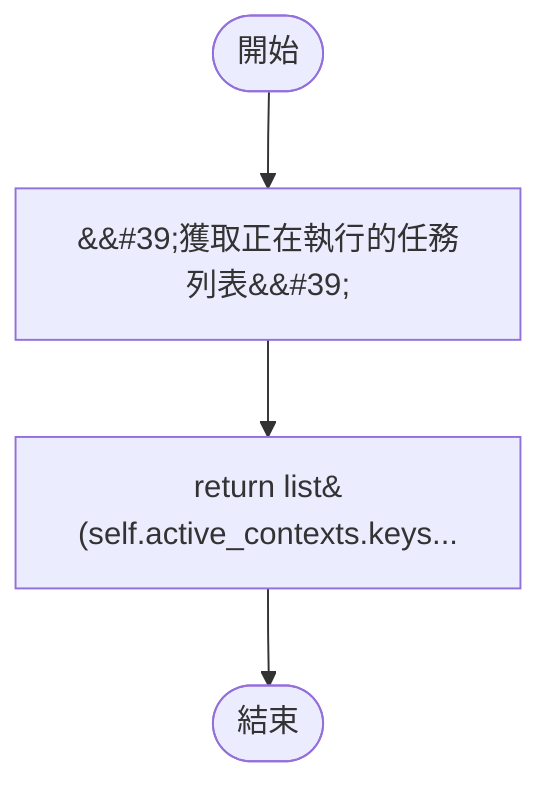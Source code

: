 flowchart TB
    n1([開始])
    n2([結束])
    n3[&amp;&#35;39;獲取正在執行的任務列表&amp;&#35;39;]
    n4[return list&#40;self.active_contexts.keys...]
    n1 --> n3
    n3 --> n4
    n4 --> n2